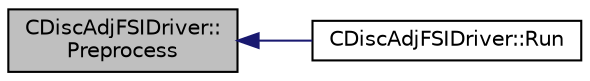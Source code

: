 digraph "CDiscAdjFSIDriver::Preprocess"
{
  edge [fontname="Helvetica",fontsize="10",labelfontname="Helvetica",labelfontsize="10"];
  node [fontname="Helvetica",fontsize="10",shape=record];
  rankdir="LR";
  Node1676 [label="CDiscAdjFSIDriver::\lPreprocess",height=0.2,width=0.4,color="black", fillcolor="grey75", style="filled", fontcolor="black"];
  Node1676 -> Node1677 [dir="back",color="midnightblue",fontsize="10",style="solid",fontname="Helvetica"];
  Node1677 [label="CDiscAdjFSIDriver::Run",height=0.2,width=0.4,color="black", fillcolor="white", style="filled",URL="$class_c_disc_adj_f_s_i_driver.html#a2e965d6e9c4dcfc296077cae225cab21",tooltip="Run a Discrete Adjoint iteration for the FSI problem. "];
}
